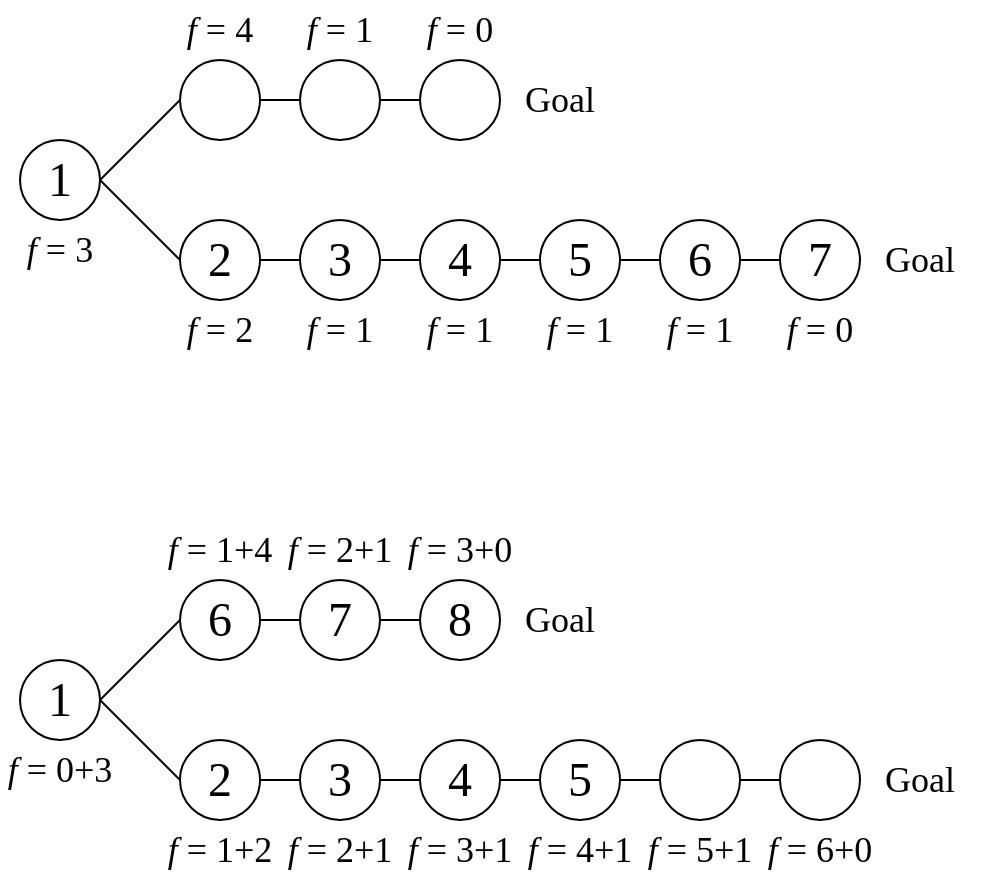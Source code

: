 <mxfile version="22.0.0" type="device">
  <diagram name="Pagina-1" id="IcjLR0G3Itd0aWnBn49A">
    <mxGraphModel dx="819" dy="426" grid="1" gridSize="10" guides="1" tooltips="1" connect="1" arrows="1" fold="1" page="1" pageScale="1" pageWidth="827" pageHeight="1169" math="0" shadow="0">
      <root>
        <mxCell id="0" />
        <mxCell id="1" parent="0" />
        <mxCell id="kcsDUwO9FnMU6XCRbURZ-1" value="1" style="ellipse;whiteSpace=wrap;html=1;aspect=fixed;direction=north;fontSize=24;fontFamily=Times New Roman;" vertex="1" parent="1">
          <mxGeometry x="240" y="200" width="40" height="40" as="geometry" />
        </mxCell>
        <mxCell id="kcsDUwO9FnMU6XCRbURZ-2" value="" style="ellipse;whiteSpace=wrap;html=1;aspect=fixed;direction=north;fontSize=24;fontFamily=Times New Roman;" vertex="1" parent="1">
          <mxGeometry x="320" y="160" width="40" height="40" as="geometry" />
        </mxCell>
        <mxCell id="kcsDUwO9FnMU6XCRbURZ-3" value="2" style="ellipse;whiteSpace=wrap;html=1;aspect=fixed;direction=north;fontSize=24;fontFamily=Times New Roman;" vertex="1" parent="1">
          <mxGeometry x="320" y="240" width="40" height="40" as="geometry" />
        </mxCell>
        <mxCell id="kcsDUwO9FnMU6XCRbURZ-4" value="" style="endArrow=none;html=1;rounded=0;entryX=0.5;entryY=0;entryDx=0;entryDy=0;exitX=0.5;exitY=1;exitDx=0;exitDy=0;fontSize=18;fontFamily=Times New Roman;" edge="1" parent="1" source="kcsDUwO9FnMU6XCRbURZ-1" target="kcsDUwO9FnMU6XCRbURZ-3">
          <mxGeometry width="50" height="50" relative="1" as="geometry">
            <mxPoint x="430" y="250" as="sourcePoint" />
            <mxPoint x="380" y="300" as="targetPoint" />
          </mxGeometry>
        </mxCell>
        <mxCell id="kcsDUwO9FnMU6XCRbURZ-5" value="" style="endArrow=none;html=1;rounded=0;entryX=0.5;entryY=0;entryDx=0;entryDy=0;exitX=0.5;exitY=1;exitDx=0;exitDy=0;fontSize=18;fontFamily=Times New Roman;" edge="1" parent="1" source="kcsDUwO9FnMU6XCRbURZ-1" target="kcsDUwO9FnMU6XCRbURZ-2">
          <mxGeometry width="50" height="50" relative="1" as="geometry">
            <mxPoint x="430" y="250" as="sourcePoint" />
            <mxPoint x="380" y="300" as="targetPoint" />
          </mxGeometry>
        </mxCell>
        <mxCell id="kcsDUwO9FnMU6XCRbURZ-6" value="" style="ellipse;whiteSpace=wrap;html=1;aspect=fixed;direction=north;fontSize=24;fontFamily=Times New Roman;" vertex="1" parent="1">
          <mxGeometry x="380" y="160" width="40" height="40" as="geometry" />
        </mxCell>
        <mxCell id="kcsDUwO9FnMU6XCRbURZ-8" value="" style="endArrow=none;html=1;rounded=0;entryX=0.5;entryY=0;entryDx=0;entryDy=0;exitX=0.5;exitY=1;exitDx=0;exitDy=0;fontSize=24;fontFamily=Times New Roman;" edge="1" parent="1" source="kcsDUwO9FnMU6XCRbURZ-2" target="kcsDUwO9FnMU6XCRbURZ-6">
          <mxGeometry width="50" height="50" relative="1" as="geometry">
            <mxPoint x="430" y="250" as="sourcePoint" />
            <mxPoint x="380" y="300" as="targetPoint" />
          </mxGeometry>
        </mxCell>
        <mxCell id="kcsDUwO9FnMU6XCRbURZ-9" value="" style="ellipse;whiteSpace=wrap;html=1;aspect=fixed;direction=north;fontSize=24;fontFamily=Times New Roman;" vertex="1" parent="1">
          <mxGeometry x="440" y="160" width="40" height="40" as="geometry" />
        </mxCell>
        <mxCell id="kcsDUwO9FnMU6XCRbURZ-11" value="" style="endArrow=none;html=1;rounded=0;entryX=0.5;entryY=0;entryDx=0;entryDy=0;exitX=0.5;exitY=1;exitDx=0;exitDy=0;fontSize=24;fontFamily=Times New Roman;" edge="1" parent="1" source="kcsDUwO9FnMU6XCRbURZ-6" target="kcsDUwO9FnMU6XCRbURZ-9">
          <mxGeometry width="50" height="50" relative="1" as="geometry">
            <mxPoint x="430" y="390" as="sourcePoint" />
            <mxPoint x="380" y="440" as="targetPoint" />
          </mxGeometry>
        </mxCell>
        <mxCell id="kcsDUwO9FnMU6XCRbURZ-12" value="3" style="ellipse;whiteSpace=wrap;html=1;aspect=fixed;direction=north;fontSize=24;fontFamily=Times New Roman;" vertex="1" parent="1">
          <mxGeometry x="380" y="240" width="40" height="40" as="geometry" />
        </mxCell>
        <mxCell id="kcsDUwO9FnMU6XCRbURZ-13" value="4" style="ellipse;whiteSpace=wrap;html=1;aspect=fixed;direction=north;fontSize=24;fontFamily=Times New Roman;" vertex="1" parent="1">
          <mxGeometry x="440" y="240" width="40" height="40" as="geometry" />
        </mxCell>
        <mxCell id="kcsDUwO9FnMU6XCRbURZ-14" value="" style="endArrow=none;html=1;rounded=0;entryX=0.5;entryY=0;entryDx=0;entryDy=0;exitX=0.5;exitY=1;exitDx=0;exitDy=0;fontSize=24;fontFamily=Times New Roman;" edge="1" parent="1" source="kcsDUwO9FnMU6XCRbURZ-12" target="kcsDUwO9FnMU6XCRbURZ-13">
          <mxGeometry width="50" height="50" relative="1" as="geometry">
            <mxPoint x="270" y="310" as="sourcePoint" />
            <mxPoint x="220" y="360" as="targetPoint" />
          </mxGeometry>
        </mxCell>
        <mxCell id="kcsDUwO9FnMU6XCRbURZ-15" value="5" style="ellipse;whiteSpace=wrap;html=1;aspect=fixed;direction=north;fontSize=24;fontFamily=Times New Roman;" vertex="1" parent="1">
          <mxGeometry x="500" y="240" width="40" height="40" as="geometry" />
        </mxCell>
        <mxCell id="kcsDUwO9FnMU6XCRbURZ-16" value="6" style="ellipse;whiteSpace=wrap;html=1;aspect=fixed;direction=north;fontSize=24;fontFamily=Times New Roman;" vertex="1" parent="1">
          <mxGeometry x="560" y="240" width="40" height="40" as="geometry" />
        </mxCell>
        <mxCell id="kcsDUwO9FnMU6XCRbURZ-17" value="" style="endArrow=none;html=1;rounded=0;entryX=0.5;entryY=0;entryDx=0;entryDy=0;exitX=0.5;exitY=1;exitDx=0;exitDy=0;fontSize=24;fontFamily=Times New Roman;" edge="1" parent="1" source="kcsDUwO9FnMU6XCRbURZ-15" target="kcsDUwO9FnMU6XCRbURZ-16">
          <mxGeometry width="50" height="50" relative="1" as="geometry">
            <mxPoint x="270" y="430" as="sourcePoint" />
            <mxPoint x="220" y="480" as="targetPoint" />
          </mxGeometry>
        </mxCell>
        <mxCell id="kcsDUwO9FnMU6XCRbURZ-18" value="7" style="ellipse;whiteSpace=wrap;html=1;aspect=fixed;direction=north;fontSize=24;fontFamily=Times New Roman;" vertex="1" parent="1">
          <mxGeometry x="620" y="240" width="40" height="40" as="geometry" />
        </mxCell>
        <mxCell id="kcsDUwO9FnMU6XCRbURZ-20" value="" style="endArrow=none;html=1;rounded=0;entryX=0.5;entryY=0;entryDx=0;entryDy=0;exitX=0.5;exitY=1;exitDx=0;exitDy=0;fontSize=24;fontFamily=Times New Roman;" edge="1" parent="1" source="kcsDUwO9FnMU6XCRbURZ-3" target="kcsDUwO9FnMU6XCRbURZ-12">
          <mxGeometry width="50" height="50" relative="1" as="geometry">
            <mxPoint x="460" y="440" as="sourcePoint" />
            <mxPoint x="410" y="490" as="targetPoint" />
          </mxGeometry>
        </mxCell>
        <mxCell id="kcsDUwO9FnMU6XCRbURZ-21" value="" style="endArrow=none;html=1;rounded=0;entryX=0.5;entryY=0;entryDx=0;entryDy=0;exitX=0.5;exitY=1;exitDx=0;exitDy=0;fontSize=24;fontFamily=Times New Roman;" edge="1" parent="1" source="kcsDUwO9FnMU6XCRbURZ-13" target="kcsDUwO9FnMU6XCRbURZ-15">
          <mxGeometry width="50" height="50" relative="1" as="geometry">
            <mxPoint x="460" y="400" as="sourcePoint" />
            <mxPoint x="410" y="450" as="targetPoint" />
          </mxGeometry>
        </mxCell>
        <mxCell id="kcsDUwO9FnMU6XCRbURZ-24" value="" style="endArrow=none;html=1;rounded=0;exitX=0.5;exitY=0;exitDx=0;exitDy=0;entryX=0.5;entryY=1;entryDx=0;entryDy=0;fontSize=24;fontFamily=Times New Roman;" edge="1" parent="1" source="kcsDUwO9FnMU6XCRbURZ-18" target="kcsDUwO9FnMU6XCRbURZ-16">
          <mxGeometry width="50" height="50" relative="1" as="geometry">
            <mxPoint x="460" y="360" as="sourcePoint" />
            <mxPoint x="410" y="410" as="targetPoint" />
          </mxGeometry>
        </mxCell>
        <mxCell id="kcsDUwO9FnMU6XCRbURZ-25" value="&lt;font style=&quot;font-size: 18px;&quot;&gt;&lt;i style=&quot;font-size: 18px;&quot;&gt;f&lt;/i&gt; = 3&lt;/font&gt;" style="text;html=1;strokeColor=none;fillColor=none;align=center;verticalAlign=middle;whiteSpace=wrap;rounded=0;fontSize=18;fontFamily=Times New Roman;" vertex="1" parent="1">
          <mxGeometry x="230" y="240" width="60" height="30" as="geometry" />
        </mxCell>
        <mxCell id="kcsDUwO9FnMU6XCRbURZ-26" value="&lt;font style=&quot;font-size: 18px;&quot;&gt;&lt;i style=&quot;font-size: 18px;&quot;&gt;f&lt;/i&gt; = 4&lt;/font&gt;" style="text;html=1;strokeColor=none;fillColor=none;align=center;verticalAlign=middle;whiteSpace=wrap;rounded=0;fontSize=18;fontFamily=Times New Roman;" vertex="1" parent="1">
          <mxGeometry x="310" y="130" width="60" height="30" as="geometry" />
        </mxCell>
        <mxCell id="kcsDUwO9FnMU6XCRbURZ-28" value="&lt;font style=&quot;font-size: 18px;&quot;&gt;&lt;i style=&quot;font-size: 18px;&quot;&gt;f&lt;/i&gt; = 1&lt;/font&gt;" style="text;html=1;strokeColor=none;fillColor=none;align=center;verticalAlign=middle;whiteSpace=wrap;rounded=0;fontSize=18;fontFamily=Times New Roman;" vertex="1" parent="1">
          <mxGeometry x="370" y="130" width="60" height="30" as="geometry" />
        </mxCell>
        <mxCell id="kcsDUwO9FnMU6XCRbURZ-30" value="&lt;font style=&quot;font-size: 18px;&quot;&gt;&lt;i style=&quot;font-size: 18px;&quot;&gt;f&lt;/i&gt; = 2&lt;/font&gt;" style="text;html=1;strokeColor=none;fillColor=none;align=center;verticalAlign=middle;whiteSpace=wrap;rounded=0;fontSize=18;fontFamily=Times New Roman;" vertex="1" parent="1">
          <mxGeometry x="310" y="280" width="60" height="30" as="geometry" />
        </mxCell>
        <mxCell id="kcsDUwO9FnMU6XCRbURZ-31" value="&lt;font style=&quot;font-size: 18px;&quot;&gt;&lt;i style=&quot;font-size: 18px;&quot;&gt;f&lt;/i&gt; = 1&lt;/font&gt;" style="text;html=1;strokeColor=none;fillColor=none;align=center;verticalAlign=middle;whiteSpace=wrap;rounded=0;fontSize=18;fontFamily=Times New Roman;" vertex="1" parent="1">
          <mxGeometry x="370" y="280" width="60" height="30" as="geometry" />
        </mxCell>
        <mxCell id="kcsDUwO9FnMU6XCRbURZ-32" value="&lt;font style=&quot;font-size: 18px;&quot;&gt;&lt;i style=&quot;font-size: 18px;&quot;&gt;f&lt;/i&gt; = 1&lt;/font&gt;" style="text;html=1;strokeColor=none;fillColor=none;align=center;verticalAlign=middle;whiteSpace=wrap;rounded=0;fontSize=18;fontFamily=Times New Roman;" vertex="1" parent="1">
          <mxGeometry x="430" y="280" width="60" height="30" as="geometry" />
        </mxCell>
        <mxCell id="kcsDUwO9FnMU6XCRbURZ-33" value="&lt;font style=&quot;font-size: 18px;&quot;&gt;&lt;i style=&quot;font-size: 18px;&quot;&gt;f&lt;/i&gt; = 1&lt;/font&gt;" style="text;html=1;strokeColor=none;fillColor=none;align=center;verticalAlign=middle;whiteSpace=wrap;rounded=0;fontSize=18;fontFamily=Times New Roman;" vertex="1" parent="1">
          <mxGeometry x="490" y="280" width="60" height="30" as="geometry" />
        </mxCell>
        <mxCell id="kcsDUwO9FnMU6XCRbURZ-34" value="&lt;font style=&quot;font-size: 18px;&quot;&gt;&lt;i style=&quot;font-size: 18px;&quot;&gt;f&lt;/i&gt; = 1&lt;/font&gt;" style="text;html=1;strokeColor=none;fillColor=none;align=center;verticalAlign=middle;whiteSpace=wrap;rounded=0;fontSize=18;fontFamily=Times New Roman;" vertex="1" parent="1">
          <mxGeometry x="550" y="280" width="60" height="30" as="geometry" />
        </mxCell>
        <mxCell id="kcsDUwO9FnMU6XCRbURZ-35" value="&lt;font style=&quot;font-size: 18px;&quot;&gt;Goal&lt;/font&gt;" style="text;html=1;strokeColor=none;fillColor=none;align=center;verticalAlign=middle;whiteSpace=wrap;rounded=0;fontSize=18;fontFamily=Times New Roman;" vertex="1" parent="1">
          <mxGeometry x="660" y="245" width="60" height="30" as="geometry" />
        </mxCell>
        <mxCell id="kcsDUwO9FnMU6XCRbURZ-37" value="&lt;div style=&quot;font-size: 18px;&quot;&gt;&lt;font style=&quot;font-size: 18px;&quot;&gt;Goal&lt;/font&gt;&lt;/div&gt;" style="text;html=1;strokeColor=none;fillColor=none;align=center;verticalAlign=middle;whiteSpace=wrap;rounded=0;fontSize=18;fontFamily=Times New Roman;" vertex="1" parent="1">
          <mxGeometry x="480" y="165" width="60" height="30" as="geometry" />
        </mxCell>
        <mxCell id="kcsDUwO9FnMU6XCRbURZ-40" value="1" style="ellipse;whiteSpace=wrap;html=1;aspect=fixed;direction=north;fontSize=24;fontFamily=Times New Roman;" vertex="1" parent="1">
          <mxGeometry x="240" y="460" width="40" height="40" as="geometry" />
        </mxCell>
        <mxCell id="kcsDUwO9FnMU6XCRbURZ-41" value="6" style="ellipse;whiteSpace=wrap;html=1;aspect=fixed;direction=north;fontSize=24;fontFamily=Times New Roman;" vertex="1" parent="1">
          <mxGeometry x="320" y="420" width="40" height="40" as="geometry" />
        </mxCell>
        <mxCell id="kcsDUwO9FnMU6XCRbURZ-42" value="2" style="ellipse;whiteSpace=wrap;html=1;aspect=fixed;direction=north;fontSize=24;fontFamily=Times New Roman;" vertex="1" parent="1">
          <mxGeometry x="320" y="500" width="40" height="40" as="geometry" />
        </mxCell>
        <mxCell id="kcsDUwO9FnMU6XCRbURZ-43" value="" style="endArrow=none;html=1;rounded=0;entryX=0.5;entryY=0;entryDx=0;entryDy=0;exitX=0.5;exitY=1;exitDx=0;exitDy=0;fontSize=18;fontFamily=Times New Roman;" edge="1" parent="1" source="kcsDUwO9FnMU6XCRbURZ-40" target="kcsDUwO9FnMU6XCRbURZ-42">
          <mxGeometry width="50" height="50" relative="1" as="geometry">
            <mxPoint x="430" y="510" as="sourcePoint" />
            <mxPoint x="380" y="560" as="targetPoint" />
          </mxGeometry>
        </mxCell>
        <mxCell id="kcsDUwO9FnMU6XCRbURZ-44" value="" style="endArrow=none;html=1;rounded=0;entryX=0.5;entryY=0;entryDx=0;entryDy=0;exitX=0.5;exitY=1;exitDx=0;exitDy=0;fontSize=18;fontFamily=Times New Roman;" edge="1" parent="1" source="kcsDUwO9FnMU6XCRbURZ-40" target="kcsDUwO9FnMU6XCRbURZ-41">
          <mxGeometry width="50" height="50" relative="1" as="geometry">
            <mxPoint x="430" y="510" as="sourcePoint" />
            <mxPoint x="380" y="560" as="targetPoint" />
          </mxGeometry>
        </mxCell>
        <mxCell id="kcsDUwO9FnMU6XCRbURZ-45" value="7" style="ellipse;whiteSpace=wrap;html=1;aspect=fixed;direction=north;fontSize=24;fontFamily=Times New Roman;" vertex="1" parent="1">
          <mxGeometry x="380" y="420" width="40" height="40" as="geometry" />
        </mxCell>
        <mxCell id="kcsDUwO9FnMU6XCRbURZ-46" value="" style="endArrow=none;html=1;rounded=0;entryX=0.5;entryY=0;entryDx=0;entryDy=0;exitX=0.5;exitY=1;exitDx=0;exitDy=0;fontSize=24;fontFamily=Times New Roman;" edge="1" parent="1" source="kcsDUwO9FnMU6XCRbURZ-41" target="kcsDUwO9FnMU6XCRbURZ-45">
          <mxGeometry width="50" height="50" relative="1" as="geometry">
            <mxPoint x="430" y="510" as="sourcePoint" />
            <mxPoint x="380" y="560" as="targetPoint" />
          </mxGeometry>
        </mxCell>
        <mxCell id="kcsDUwO9FnMU6XCRbURZ-47" value="8" style="ellipse;whiteSpace=wrap;html=1;aspect=fixed;direction=north;fontSize=24;fontFamily=Times New Roman;" vertex="1" parent="1">
          <mxGeometry x="440" y="420" width="40" height="40" as="geometry" />
        </mxCell>
        <mxCell id="kcsDUwO9FnMU6XCRbURZ-48" value="" style="endArrow=none;html=1;rounded=0;entryX=0.5;entryY=0;entryDx=0;entryDy=0;exitX=0.5;exitY=1;exitDx=0;exitDy=0;fontSize=24;fontFamily=Times New Roman;" edge="1" parent="1" source="kcsDUwO9FnMU6XCRbURZ-45" target="kcsDUwO9FnMU6XCRbURZ-47">
          <mxGeometry width="50" height="50" relative="1" as="geometry">
            <mxPoint x="430" y="650" as="sourcePoint" />
            <mxPoint x="380" y="700" as="targetPoint" />
          </mxGeometry>
        </mxCell>
        <mxCell id="kcsDUwO9FnMU6XCRbURZ-49" value="3" style="ellipse;whiteSpace=wrap;html=1;aspect=fixed;direction=north;fontSize=24;fontFamily=Times New Roman;" vertex="1" parent="1">
          <mxGeometry x="380" y="500" width="40" height="40" as="geometry" />
        </mxCell>
        <mxCell id="kcsDUwO9FnMU6XCRbURZ-50" value="4" style="ellipse;whiteSpace=wrap;html=1;aspect=fixed;direction=north;fontSize=24;fontFamily=Times New Roman;" vertex="1" parent="1">
          <mxGeometry x="440" y="500" width="40" height="40" as="geometry" />
        </mxCell>
        <mxCell id="kcsDUwO9FnMU6XCRbURZ-51" value="" style="endArrow=none;html=1;rounded=0;entryX=0.5;entryY=0;entryDx=0;entryDy=0;exitX=0.5;exitY=1;exitDx=0;exitDy=0;fontSize=24;fontFamily=Times New Roman;" edge="1" parent="1" source="kcsDUwO9FnMU6XCRbURZ-49" target="kcsDUwO9FnMU6XCRbURZ-50">
          <mxGeometry width="50" height="50" relative="1" as="geometry">
            <mxPoint x="270" y="570" as="sourcePoint" />
            <mxPoint x="220" y="620" as="targetPoint" />
          </mxGeometry>
        </mxCell>
        <mxCell id="kcsDUwO9FnMU6XCRbURZ-52" value="5" style="ellipse;whiteSpace=wrap;html=1;aspect=fixed;direction=north;fontSize=24;fontFamily=Times New Roman;" vertex="1" parent="1">
          <mxGeometry x="500" y="500" width="40" height="40" as="geometry" />
        </mxCell>
        <mxCell id="kcsDUwO9FnMU6XCRbURZ-53" value="" style="ellipse;whiteSpace=wrap;html=1;aspect=fixed;direction=north;fontSize=24;fontFamily=Times New Roman;" vertex="1" parent="1">
          <mxGeometry x="560" y="500" width="40" height="40" as="geometry" />
        </mxCell>
        <mxCell id="kcsDUwO9FnMU6XCRbURZ-54" value="" style="endArrow=none;html=1;rounded=0;entryX=0.5;entryY=0;entryDx=0;entryDy=0;exitX=0.5;exitY=1;exitDx=0;exitDy=0;fontSize=24;fontFamily=Times New Roman;" edge="1" parent="1" source="kcsDUwO9FnMU6XCRbURZ-52" target="kcsDUwO9FnMU6XCRbURZ-53">
          <mxGeometry width="50" height="50" relative="1" as="geometry">
            <mxPoint x="270" y="690" as="sourcePoint" />
            <mxPoint x="220" y="740" as="targetPoint" />
          </mxGeometry>
        </mxCell>
        <mxCell id="kcsDUwO9FnMU6XCRbURZ-55" value="" style="ellipse;whiteSpace=wrap;html=1;aspect=fixed;direction=north;fontSize=24;fontFamily=Times New Roman;" vertex="1" parent="1">
          <mxGeometry x="620" y="500" width="40" height="40" as="geometry" />
        </mxCell>
        <mxCell id="kcsDUwO9FnMU6XCRbURZ-56" value="" style="endArrow=none;html=1;rounded=0;entryX=0.5;entryY=0;entryDx=0;entryDy=0;exitX=0.5;exitY=1;exitDx=0;exitDy=0;fontSize=24;fontFamily=Times New Roman;" edge="1" parent="1" source="kcsDUwO9FnMU6XCRbURZ-42" target="kcsDUwO9FnMU6XCRbURZ-49">
          <mxGeometry width="50" height="50" relative="1" as="geometry">
            <mxPoint x="460" y="700" as="sourcePoint" />
            <mxPoint x="410" y="750" as="targetPoint" />
          </mxGeometry>
        </mxCell>
        <mxCell id="kcsDUwO9FnMU6XCRbURZ-57" value="" style="endArrow=none;html=1;rounded=0;entryX=0.5;entryY=0;entryDx=0;entryDy=0;exitX=0.5;exitY=1;exitDx=0;exitDy=0;fontSize=24;fontFamily=Times New Roman;" edge="1" parent="1" source="kcsDUwO9FnMU6XCRbURZ-50" target="kcsDUwO9FnMU6XCRbURZ-52">
          <mxGeometry width="50" height="50" relative="1" as="geometry">
            <mxPoint x="460" y="660" as="sourcePoint" />
            <mxPoint x="410" y="710" as="targetPoint" />
          </mxGeometry>
        </mxCell>
        <mxCell id="kcsDUwO9FnMU6XCRbURZ-58" value="" style="endArrow=none;html=1;rounded=0;exitX=0.5;exitY=0;exitDx=0;exitDy=0;entryX=0.5;entryY=1;entryDx=0;entryDy=0;fontSize=24;fontFamily=Times New Roman;" edge="1" parent="1" source="kcsDUwO9FnMU6XCRbURZ-55" target="kcsDUwO9FnMU6XCRbURZ-53">
          <mxGeometry width="50" height="50" relative="1" as="geometry">
            <mxPoint x="460" y="620" as="sourcePoint" />
            <mxPoint x="410" y="670" as="targetPoint" />
          </mxGeometry>
        </mxCell>
        <mxCell id="kcsDUwO9FnMU6XCRbURZ-59" value="&lt;font style=&quot;font-size: 18px;&quot;&gt;&lt;i style=&quot;font-size: 18px;&quot;&gt;f&lt;/i&gt; = 0+3&lt;/font&gt;" style="text;html=1;strokeColor=none;fillColor=none;align=center;verticalAlign=middle;whiteSpace=wrap;rounded=0;fontSize=18;fontFamily=Times New Roman;" vertex="1" parent="1">
          <mxGeometry x="230" y="500" width="60" height="30" as="geometry" />
        </mxCell>
        <mxCell id="kcsDUwO9FnMU6XCRbURZ-60" value="&lt;font style=&quot;font-size: 18px;&quot;&gt;&lt;i style=&quot;font-size: 18px;&quot;&gt;f&lt;/i&gt; = 1+4&lt;/font&gt;" style="text;html=1;strokeColor=none;fillColor=none;align=center;verticalAlign=middle;whiteSpace=wrap;rounded=0;fontSize=18;fontFamily=Times New Roman;" vertex="1" parent="1">
          <mxGeometry x="310" y="390" width="60" height="30" as="geometry" />
        </mxCell>
        <mxCell id="kcsDUwO9FnMU6XCRbURZ-61" value="&lt;font style=&quot;font-size: 18px;&quot;&gt;&lt;i style=&quot;font-size: 18px;&quot;&gt;f&lt;/i&gt; = 2+1&lt;/font&gt;" style="text;html=1;strokeColor=none;fillColor=none;align=center;verticalAlign=middle;whiteSpace=wrap;rounded=0;fontSize=18;fontFamily=Times New Roman;" vertex="1" parent="1">
          <mxGeometry x="370" y="390" width="60" height="30" as="geometry" />
        </mxCell>
        <mxCell id="kcsDUwO9FnMU6XCRbURZ-62" value="&lt;font style=&quot;font-size: 18px;&quot;&gt;&lt;i style=&quot;font-size: 18px;&quot;&gt;f&lt;/i&gt; = 1+2&lt;/font&gt;" style="text;html=1;strokeColor=none;fillColor=none;align=center;verticalAlign=middle;whiteSpace=wrap;rounded=0;fontSize=18;fontFamily=Times New Roman;" vertex="1" parent="1">
          <mxGeometry x="310" y="540" width="60" height="30" as="geometry" />
        </mxCell>
        <mxCell id="kcsDUwO9FnMU6XCRbURZ-63" value="&lt;font style=&quot;font-size: 18px;&quot;&gt;&lt;i style=&quot;font-size: 18px;&quot;&gt;f&lt;/i&gt; = 2+1&lt;/font&gt;" style="text;html=1;strokeColor=none;fillColor=none;align=center;verticalAlign=middle;whiteSpace=wrap;rounded=0;fontSize=18;fontFamily=Times New Roman;" vertex="1" parent="1">
          <mxGeometry x="370" y="540" width="60" height="30" as="geometry" />
        </mxCell>
        <mxCell id="kcsDUwO9FnMU6XCRbURZ-64" value="&lt;font style=&quot;font-size: 18px;&quot;&gt;&lt;i style=&quot;font-size: 18px;&quot;&gt;f&lt;/i&gt; = 3+1&lt;/font&gt;" style="text;html=1;strokeColor=none;fillColor=none;align=center;verticalAlign=middle;whiteSpace=wrap;rounded=0;fontSize=18;fontFamily=Times New Roman;" vertex="1" parent="1">
          <mxGeometry x="430" y="540" width="60" height="30" as="geometry" />
        </mxCell>
        <mxCell id="kcsDUwO9FnMU6XCRbURZ-65" value="&lt;font style=&quot;font-size: 18px;&quot;&gt;&lt;i style=&quot;font-size: 18px;&quot;&gt;f&lt;/i&gt; = 4+1&lt;/font&gt;" style="text;html=1;strokeColor=none;fillColor=none;align=center;verticalAlign=middle;whiteSpace=wrap;rounded=0;fontSize=18;fontFamily=Times New Roman;" vertex="1" parent="1">
          <mxGeometry x="490" y="540" width="60" height="30" as="geometry" />
        </mxCell>
        <mxCell id="kcsDUwO9FnMU6XCRbURZ-66" value="&lt;font style=&quot;font-size: 18px;&quot;&gt;&lt;i style=&quot;font-size: 18px;&quot;&gt;f&lt;/i&gt; = 5+1&lt;/font&gt;" style="text;html=1;strokeColor=none;fillColor=none;align=center;verticalAlign=middle;whiteSpace=wrap;rounded=0;fontSize=18;fontFamily=Times New Roman;" vertex="1" parent="1">
          <mxGeometry x="550" y="540" width="60" height="30" as="geometry" />
        </mxCell>
        <mxCell id="kcsDUwO9FnMU6XCRbURZ-67" value="&lt;font style=&quot;font-size: 18px;&quot;&gt;Goal&lt;/font&gt;" style="text;html=1;strokeColor=none;fillColor=none;align=center;verticalAlign=middle;whiteSpace=wrap;rounded=0;fontSize=18;fontFamily=Times New Roman;" vertex="1" parent="1">
          <mxGeometry x="660" y="505" width="60" height="30" as="geometry" />
        </mxCell>
        <mxCell id="kcsDUwO9FnMU6XCRbURZ-68" value="&lt;div style=&quot;font-size: 18px;&quot;&gt;&lt;font style=&quot;font-size: 18px;&quot;&gt;Goal&lt;/font&gt;&lt;/div&gt;" style="text;html=1;strokeColor=none;fillColor=none;align=center;verticalAlign=middle;whiteSpace=wrap;rounded=0;fontSize=18;fontFamily=Times New Roman;" vertex="1" parent="1">
          <mxGeometry x="480" y="425" width="60" height="30" as="geometry" />
        </mxCell>
        <mxCell id="kcsDUwO9FnMU6XCRbURZ-69" value="&lt;font style=&quot;font-size: 18px;&quot;&gt;&lt;i style=&quot;font-size: 18px;&quot;&gt;f&lt;/i&gt; = 3+0&lt;/font&gt;" style="text;html=1;strokeColor=none;fillColor=none;align=center;verticalAlign=middle;whiteSpace=wrap;rounded=0;fontSize=18;fontFamily=Times New Roman;" vertex="1" parent="1">
          <mxGeometry x="430" y="390" width="60" height="30" as="geometry" />
        </mxCell>
        <mxCell id="kcsDUwO9FnMU6XCRbURZ-70" value="&lt;font style=&quot;font-size: 18px;&quot;&gt;&lt;i style=&quot;font-size: 18px;&quot;&gt;f&lt;/i&gt; = 6+0&lt;/font&gt;" style="text;html=1;strokeColor=none;fillColor=none;align=center;verticalAlign=middle;whiteSpace=wrap;rounded=0;fontSize=18;fontFamily=Times New Roman;" vertex="1" parent="1">
          <mxGeometry x="610" y="540" width="60" height="30" as="geometry" />
        </mxCell>
        <mxCell id="kcsDUwO9FnMU6XCRbURZ-71" value="&lt;font style=&quot;font-size: 18px;&quot;&gt;&lt;i style=&quot;font-size: 18px;&quot;&gt;f&lt;/i&gt; = 0&lt;/font&gt;" style="text;html=1;strokeColor=none;fillColor=none;align=center;verticalAlign=middle;whiteSpace=wrap;rounded=0;fontSize=18;fontFamily=Times New Roman;" vertex="1" parent="1">
          <mxGeometry x="430" y="130" width="60" height="30" as="geometry" />
        </mxCell>
        <mxCell id="kcsDUwO9FnMU6XCRbURZ-72" value="&lt;font style=&quot;font-size: 18px;&quot;&gt;&lt;i style=&quot;font-size: 18px;&quot;&gt;f&lt;/i&gt; = 0&lt;/font&gt;" style="text;html=1;strokeColor=none;fillColor=none;align=center;verticalAlign=middle;whiteSpace=wrap;rounded=0;fontSize=18;fontFamily=Times New Roman;" vertex="1" parent="1">
          <mxGeometry x="610" y="280" width="60" height="30" as="geometry" />
        </mxCell>
      </root>
    </mxGraphModel>
  </diagram>
</mxfile>

